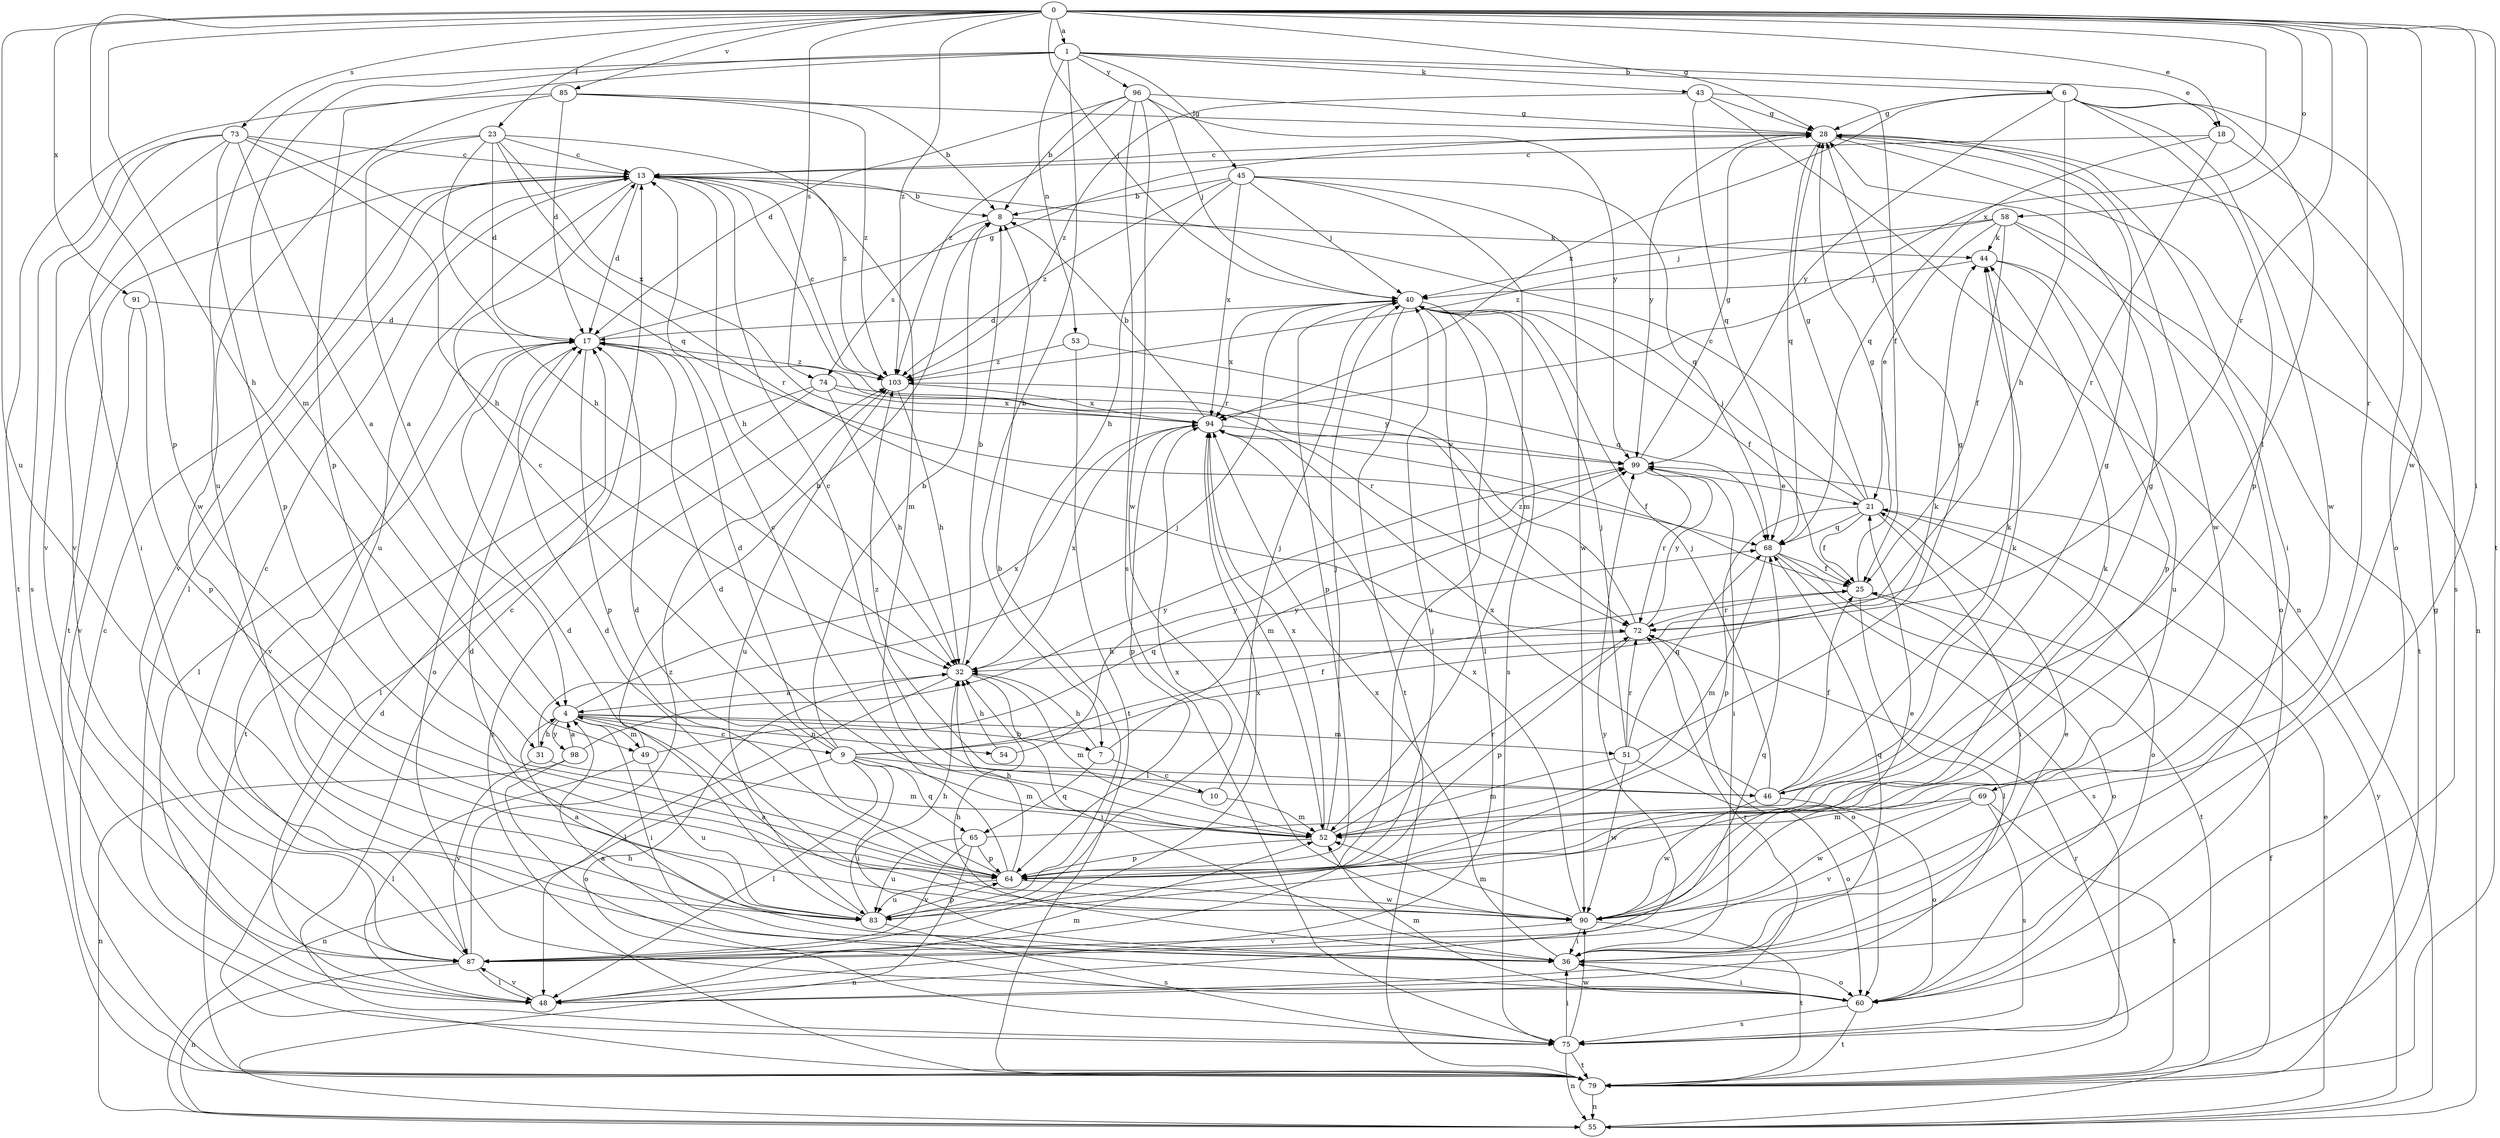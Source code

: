 strict digraph  {
0;
1;
4;
6;
7;
8;
9;
10;
13;
17;
18;
21;
23;
25;
28;
31;
32;
36;
40;
43;
44;
45;
46;
48;
49;
51;
52;
53;
54;
55;
58;
60;
64;
65;
68;
69;
72;
73;
74;
75;
79;
83;
85;
87;
90;
91;
94;
96;
98;
99;
103;
0 -> 1  [label=a];
0 -> 18  [label=e];
0 -> 23  [label=f];
0 -> 28  [label=g];
0 -> 31  [label=h];
0 -> 36  [label=i];
0 -> 40  [label=j];
0 -> 58  [label=o];
0 -> 64  [label=p];
0 -> 69  [label=r];
0 -> 72  [label=r];
0 -> 73  [label=s];
0 -> 74  [label=s];
0 -> 79  [label=t];
0 -> 83  [label=u];
0 -> 85  [label=v];
0 -> 90  [label=w];
0 -> 91  [label=x];
0 -> 94  [label=x];
0 -> 103  [label=z];
1 -> 6  [label=b];
1 -> 7  [label=b];
1 -> 18  [label=e];
1 -> 43  [label=k];
1 -> 45  [label=l];
1 -> 49  [label=m];
1 -> 53  [label=n];
1 -> 64  [label=p];
1 -> 83  [label=u];
1 -> 96  [label=y];
4 -> 7  [label=b];
4 -> 9  [label=c];
4 -> 31  [label=h];
4 -> 36  [label=i];
4 -> 49  [label=m];
4 -> 51  [label=m];
4 -> 54  [label=n];
4 -> 94  [label=x];
4 -> 98  [label=y];
6 -> 28  [label=g];
6 -> 32  [label=h];
6 -> 46  [label=l];
6 -> 60  [label=o];
6 -> 64  [label=p];
6 -> 90  [label=w];
6 -> 94  [label=x];
6 -> 99  [label=y];
7 -> 10  [label=c];
7 -> 32  [label=h];
7 -> 65  [label=q];
7 -> 99  [label=y];
8 -> 44  [label=k];
8 -> 74  [label=s];
9 -> 8  [label=b];
9 -> 13  [label=c];
9 -> 17  [label=d];
9 -> 25  [label=f];
9 -> 36  [label=i];
9 -> 44  [label=k];
9 -> 46  [label=l];
9 -> 48  [label=l];
9 -> 52  [label=m];
9 -> 55  [label=n];
9 -> 65  [label=q];
10 -> 13  [label=c];
10 -> 40  [label=j];
10 -> 52  [label=m];
13 -> 8  [label=b];
13 -> 17  [label=d];
13 -> 32  [label=h];
13 -> 48  [label=l];
13 -> 52  [label=m];
13 -> 72  [label=r];
13 -> 79  [label=t];
13 -> 83  [label=u];
13 -> 87  [label=v];
17 -> 28  [label=g];
17 -> 48  [label=l];
17 -> 60  [label=o];
17 -> 64  [label=p];
17 -> 72  [label=r];
17 -> 87  [label=v];
17 -> 103  [label=z];
18 -> 13  [label=c];
18 -> 68  [label=q];
18 -> 72  [label=r];
18 -> 75  [label=s];
21 -> 13  [label=c];
21 -> 25  [label=f];
21 -> 28  [label=g];
21 -> 36  [label=i];
21 -> 40  [label=j];
21 -> 60  [label=o];
21 -> 64  [label=p];
21 -> 68  [label=q];
23 -> 4  [label=a];
23 -> 13  [label=c];
23 -> 17  [label=d];
23 -> 32  [label=h];
23 -> 72  [label=r];
23 -> 87  [label=v];
23 -> 94  [label=x];
23 -> 103  [label=z];
25 -> 28  [label=g];
25 -> 48  [label=l];
25 -> 60  [label=o];
25 -> 72  [label=r];
28 -> 13  [label=c];
28 -> 36  [label=i];
28 -> 55  [label=n];
28 -> 68  [label=q];
28 -> 90  [label=w];
28 -> 99  [label=y];
31 -> 40  [label=j];
31 -> 52  [label=m];
31 -> 87  [label=v];
32 -> 4  [label=a];
32 -> 8  [label=b];
32 -> 36  [label=i];
32 -> 48  [label=l];
32 -> 52  [label=m];
32 -> 94  [label=x];
36 -> 17  [label=d];
36 -> 21  [label=e];
36 -> 32  [label=h];
36 -> 60  [label=o];
36 -> 68  [label=q];
36 -> 94  [label=x];
40 -> 17  [label=d];
40 -> 25  [label=f];
40 -> 48  [label=l];
40 -> 64  [label=p];
40 -> 75  [label=s];
40 -> 79  [label=t];
40 -> 83  [label=u];
40 -> 94  [label=x];
43 -> 25  [label=f];
43 -> 28  [label=g];
43 -> 55  [label=n];
43 -> 68  [label=q];
43 -> 103  [label=z];
44 -> 40  [label=j];
44 -> 64  [label=p];
44 -> 83  [label=u];
45 -> 8  [label=b];
45 -> 32  [label=h];
45 -> 40  [label=j];
45 -> 52  [label=m];
45 -> 68  [label=q];
45 -> 90  [label=w];
45 -> 94  [label=x];
45 -> 103  [label=z];
46 -> 25  [label=f];
46 -> 28  [label=g];
46 -> 40  [label=j];
46 -> 44  [label=k];
46 -> 60  [label=o];
46 -> 90  [label=w];
46 -> 94  [label=x];
46 -> 103  [label=z];
48 -> 52  [label=m];
48 -> 72  [label=r];
48 -> 87  [label=v];
48 -> 99  [label=y];
49 -> 8  [label=b];
49 -> 48  [label=l];
49 -> 68  [label=q];
49 -> 83  [label=u];
51 -> 28  [label=g];
51 -> 40  [label=j];
51 -> 52  [label=m];
51 -> 60  [label=o];
51 -> 68  [label=q];
51 -> 72  [label=r];
51 -> 90  [label=w];
52 -> 17  [label=d];
52 -> 28  [label=g];
52 -> 40  [label=j];
52 -> 64  [label=p];
52 -> 72  [label=r];
52 -> 94  [label=x];
53 -> 68  [label=q];
53 -> 79  [label=t];
53 -> 103  [label=z];
54 -> 32  [label=h];
54 -> 99  [label=y];
55 -> 21  [label=e];
55 -> 25  [label=f];
55 -> 99  [label=y];
58 -> 21  [label=e];
58 -> 25  [label=f];
58 -> 40  [label=j];
58 -> 44  [label=k];
58 -> 60  [label=o];
58 -> 79  [label=t];
58 -> 103  [label=z];
60 -> 4  [label=a];
60 -> 36  [label=i];
60 -> 52  [label=m];
60 -> 75  [label=s];
60 -> 79  [label=t];
64 -> 13  [label=c];
64 -> 17  [label=d];
64 -> 32  [label=h];
64 -> 44  [label=k];
64 -> 83  [label=u];
64 -> 90  [label=w];
65 -> 44  [label=k];
65 -> 55  [label=n];
65 -> 64  [label=p];
65 -> 83  [label=u];
65 -> 87  [label=v];
68 -> 25  [label=f];
68 -> 52  [label=m];
68 -> 75  [label=s];
68 -> 79  [label=t];
69 -> 52  [label=m];
69 -> 75  [label=s];
69 -> 79  [label=t];
69 -> 87  [label=v];
69 -> 90  [label=w];
72 -> 32  [label=h];
72 -> 60  [label=o];
72 -> 64  [label=p];
72 -> 99  [label=y];
72 -> 103  [label=z];
73 -> 4  [label=a];
73 -> 13  [label=c];
73 -> 32  [label=h];
73 -> 36  [label=i];
73 -> 64  [label=p];
73 -> 68  [label=q];
73 -> 75  [label=s];
73 -> 87  [label=v];
74 -> 32  [label=h];
74 -> 48  [label=l];
74 -> 79  [label=t];
74 -> 94  [label=x];
74 -> 99  [label=y];
75 -> 13  [label=c];
75 -> 32  [label=h];
75 -> 36  [label=i];
75 -> 55  [label=n];
75 -> 79  [label=t];
75 -> 90  [label=w];
79 -> 13  [label=c];
79 -> 17  [label=d];
79 -> 28  [label=g];
79 -> 55  [label=n];
79 -> 72  [label=r];
79 -> 103  [label=z];
83 -> 4  [label=a];
83 -> 8  [label=b];
83 -> 17  [label=d];
83 -> 32  [label=h];
83 -> 64  [label=p];
83 -> 75  [label=s];
83 -> 94  [label=x];
85 -> 8  [label=b];
85 -> 17  [label=d];
85 -> 28  [label=g];
85 -> 79  [label=t];
85 -> 90  [label=w];
85 -> 103  [label=z];
87 -> 13  [label=c];
87 -> 40  [label=j];
87 -> 48  [label=l];
87 -> 55  [label=n];
87 -> 68  [label=q];
87 -> 94  [label=x];
87 -> 103  [label=z];
90 -> 4  [label=a];
90 -> 17  [label=d];
90 -> 21  [label=e];
90 -> 36  [label=i];
90 -> 52  [label=m];
90 -> 79  [label=t];
90 -> 87  [label=v];
90 -> 94  [label=x];
91 -> 17  [label=d];
91 -> 64  [label=p];
91 -> 87  [label=v];
94 -> 8  [label=b];
94 -> 25  [label=f];
94 -> 52  [label=m];
94 -> 64  [label=p];
94 -> 99  [label=y];
96 -> 8  [label=b];
96 -> 17  [label=d];
96 -> 28  [label=g];
96 -> 40  [label=j];
96 -> 75  [label=s];
96 -> 90  [label=w];
96 -> 99  [label=y];
96 -> 103  [label=z];
98 -> 4  [label=a];
98 -> 55  [label=n];
98 -> 60  [label=o];
98 -> 99  [label=y];
99 -> 21  [label=e];
99 -> 28  [label=g];
99 -> 36  [label=i];
99 -> 72  [label=r];
103 -> 13  [label=c];
103 -> 32  [label=h];
103 -> 83  [label=u];
103 -> 94  [label=x];
}
